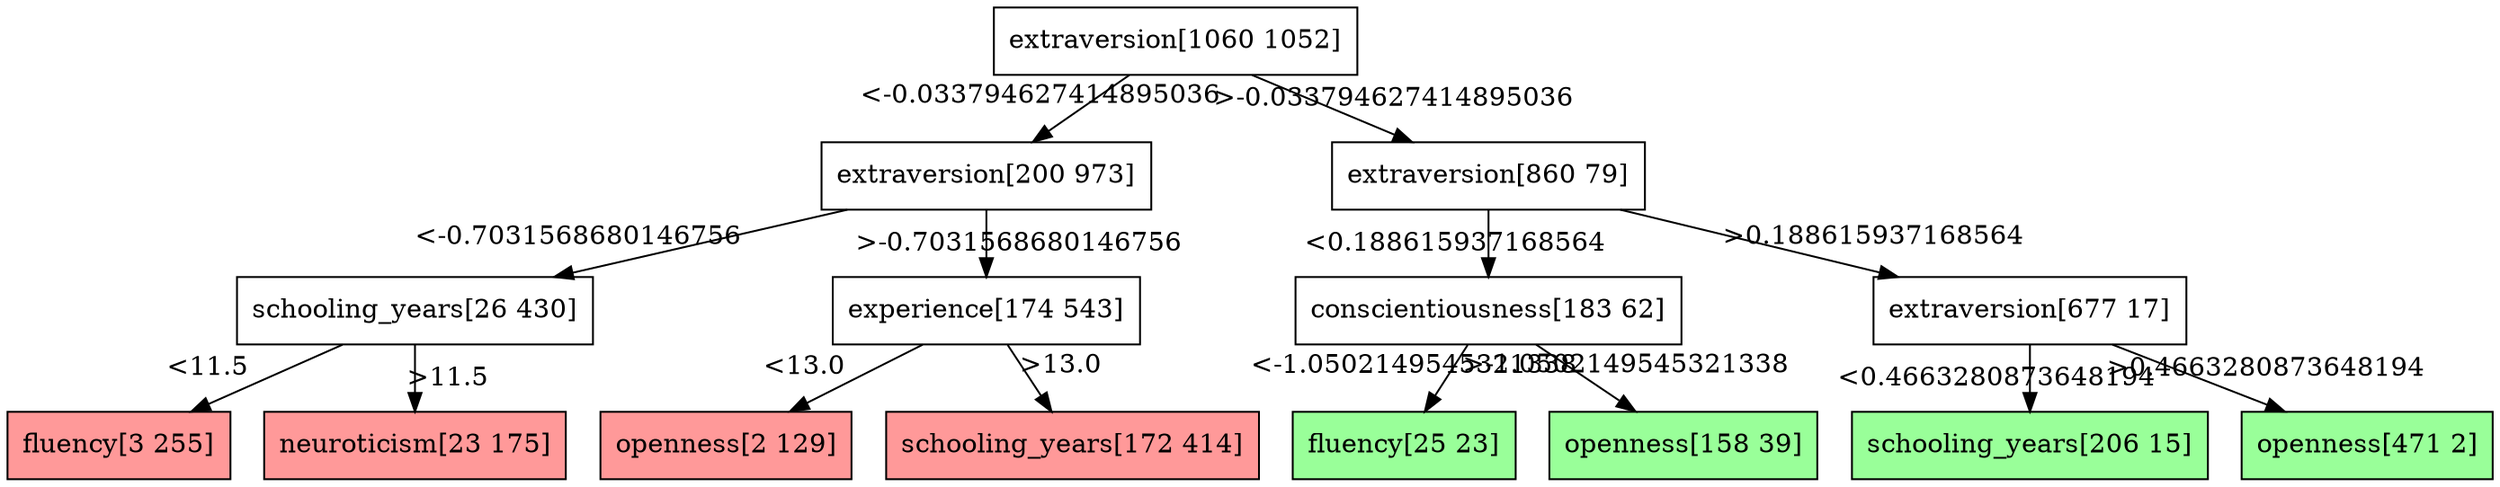 digraph Tree {
node [shape=box, style="filled", color="black"] ;
0 [ label="extraversion[1060 1052]" , fillcolor="#ffffff"] ;
1 [ label="extraversion[200 973]" , fillcolor="#ffffff"] ;
0->1 [labeldistance=2.5, labelangle=45, headlabel="<-0.033794627414895036"] ;
3 [ label="schooling_years[26 430]" , fillcolor="#ffffff"] ;
1->3 [labeldistance=2.5, labelangle=45, headlabel="<-0.7031568680146756"] ;
5 [ label="fluency[3 255]" , fillcolor="#ff9999"] ;
3->5 [labeldistance=2.5, labelangle=45, headlabel="<11.5"] ;
6 [ label="neuroticism[23 175]" , fillcolor="#ff9999"] ;
3->6 [labeldistance=2.5, labelangle=-45, headlabel=">11.5"] ;
4 [ label="experience[174 543]" , fillcolor="#ffffff"] ;
1->4 [labeldistance=2.5, labelangle=-45, headlabel=">-0.7031568680146756"] ;
7 [ label="openness[2 129]" , fillcolor="#ff9999"] ;
4->7 [labeldistance=2.5, labelangle=45, headlabel="<13.0"] ;
8 [ label="schooling_years[172 414]" , fillcolor="#ff9999"] ;
4->8 [labeldistance=2.5, labelangle=-45, headlabel=">13.0"] ;
2 [ label="extraversion[860 79]" , fillcolor="#ffffff"] ;
0->2 [labeldistance=2.5, labelangle=-45, headlabel=">-0.033794627414895036"] ;
9 [ label="conscientiousness[183 62]" , fillcolor="#ffffff"] ;
2->9 [labeldistance=2.5, labelangle=45, headlabel="<0.188615937168564"] ;
11 [ label="fluency[25 23]" , fillcolor="#99ff99"] ;
9->11 [labeldistance=2.5, labelangle=45, headlabel="<-1.0502149545321338"] ;
12 [ label="openness[158 39]" , fillcolor="#99ff99"] ;
9->12 [labeldistance=2.5, labelangle=-45, headlabel=">-1.0502149545321338"] ;
10 [ label="extraversion[677 17]" , fillcolor="#ffffff"] ;
2->10 [labeldistance=2.5, labelangle=-45, headlabel=">0.188615937168564"] ;
13 [ label="schooling_years[206 15]" , fillcolor="#99ff99"] ;
10->13 [labeldistance=2.5, labelangle=45, headlabel="<0.4663280873648194"] ;
14 [ label="openness[471 2]" , fillcolor="#99ff99"] ;
10->14 [labeldistance=2.5, labelangle=-45, headlabel=">0.4663280873648194"] ;
}